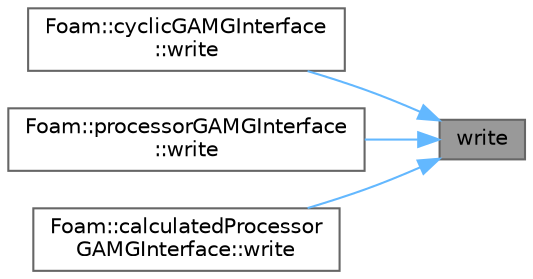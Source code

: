 digraph "write"
{
 // LATEX_PDF_SIZE
  bgcolor="transparent";
  edge [fontname=Helvetica,fontsize=10,labelfontname=Helvetica,labelfontsize=10];
  node [fontname=Helvetica,fontsize=10,shape=box,height=0.2,width=0.4];
  rankdir="RL";
  Node1 [id="Node000001",label="write",height=0.2,width=0.4,color="gray40", fillcolor="grey60", style="filled", fontcolor="black",tooltip=" "];
  Node1 -> Node2 [id="edge1_Node000001_Node000002",dir="back",color="steelblue1",style="solid",tooltip=" "];
  Node2 [id="Node000002",label="Foam::cyclicGAMGInterface\l::write",height=0.2,width=0.4,color="grey40", fillcolor="white", style="filled",URL="$classFoam_1_1cyclicGAMGInterface.html#a78cec3e4ecac4a89a3ad8d38f2ad21f5",tooltip=" "];
  Node1 -> Node3 [id="edge2_Node000001_Node000003",dir="back",color="steelblue1",style="solid",tooltip=" "];
  Node3 [id="Node000003",label="Foam::processorGAMGInterface\l::write",height=0.2,width=0.4,color="grey40", fillcolor="white", style="filled",URL="$classFoam_1_1processorGAMGInterface.html#a78cec3e4ecac4a89a3ad8d38f2ad21f5",tooltip=" "];
  Node1 -> Node4 [id="edge3_Node000001_Node000004",dir="back",color="steelblue1",style="solid",tooltip=" "];
  Node4 [id="Node000004",label="Foam::calculatedProcessor\lGAMGInterface::write",height=0.2,width=0.4,color="grey40", fillcolor="white", style="filled",URL="$classFoam_1_1calculatedProcessorGAMGInterface.html#a78cec3e4ecac4a89a3ad8d38f2ad21f5",tooltip=" "];
}
